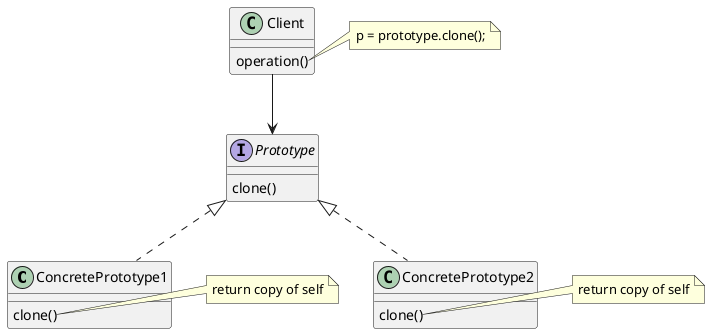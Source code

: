 @startuml
class ConcretePrototype1 implements Prototype
class ConcretePrototype2 implements Prototype
Prototype : clone()
ConcretePrototype1 : clone()
ConcretePrototype2 : clone()

Client --> Prototype
Client : operation()

note right of ConcretePrototype1::clone
return copy of self
end note

note right of ConcretePrototype2::clone
return copy of self
end note

note right of Client::operation
p = prototype.clone();
end note
@enduml
